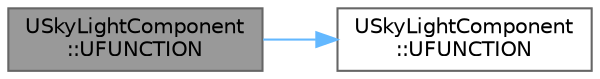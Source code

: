 digraph "USkyLightComponent::UFUNCTION"
{
 // INTERACTIVE_SVG=YES
 // LATEX_PDF_SIZE
  bgcolor="transparent";
  edge [fontname=Helvetica,fontsize=10,labelfontname=Helvetica,labelfontsize=10];
  node [fontname=Helvetica,fontsize=10,shape=box,height=0.2,width=0.4];
  rankdir="LR";
  Node1 [id="Node000001",label="USkyLightComponent\l::UFUNCTION",height=0.2,width=0.4,color="gray40", fillcolor="grey60", style="filled", fontcolor="black",tooltip="Sets the angle of the cubemap used when SourceType is set to SpecifiedCubemap and it is non static."];
  Node1 -> Node2 [id="edge1_Node000001_Node000002",color="steelblue1",style="solid",tooltip=" "];
  Node2 [id="Node000002",label="USkyLightComponent\l::UFUNCTION",height=0.2,width=0.4,color="grey40", fillcolor="white", style="filled",URL="$d5/d39/classUSkyLightComponent.html#ab0f5d06a736072082a4aa4e08d75b1ef",tooltip=" "];
}
